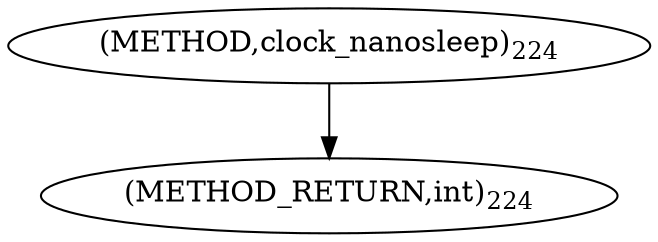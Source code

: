 digraph "clock_nanosleep" {  
"7984" [label = <(METHOD,clock_nanosleep)<SUB>224</SUB>> ]
"7989" [label = <(METHOD_RETURN,int)<SUB>224</SUB>> ]
  "7984" -> "7989" 
}
